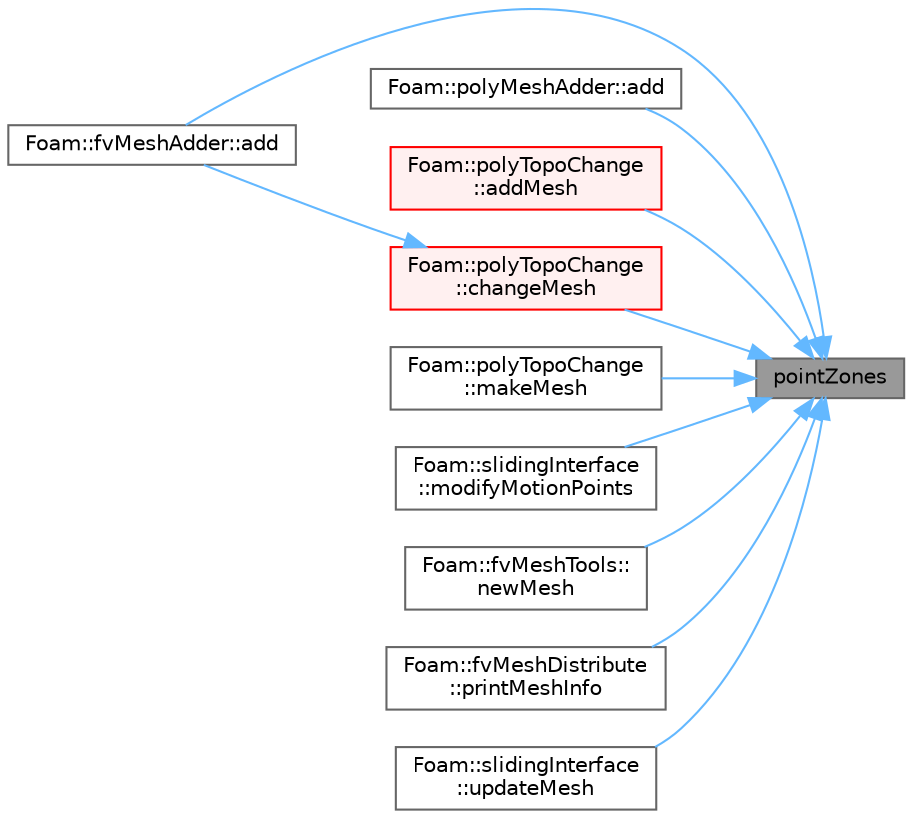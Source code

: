 digraph "pointZones"
{
 // LATEX_PDF_SIZE
  bgcolor="transparent";
  edge [fontname=Helvetica,fontsize=10,labelfontname=Helvetica,labelfontsize=10];
  node [fontname=Helvetica,fontsize=10,shape=box,height=0.2,width=0.4];
  rankdir="RL";
  Node1 [id="Node000001",label="pointZones",height=0.2,width=0.4,color="gray40", fillcolor="grey60", style="filled", fontcolor="black",tooltip=" "];
  Node1 -> Node2 [id="edge1_Node000001_Node000002",dir="back",color="steelblue1",style="solid",tooltip=" "];
  Node2 [id="Node000002",label="Foam::fvMeshAdder::add",height=0.2,width=0.4,color="grey40", fillcolor="white", style="filled",URL="$classFoam_1_1fvMeshAdder.html#a4ca93ce70fe785e93c54e6cf4f634105",tooltip=" "];
  Node1 -> Node3 [id="edge2_Node000001_Node000003",dir="back",color="steelblue1",style="solid",tooltip=" "];
  Node3 [id="Node000003",label="Foam::polyMeshAdder::add",height=0.2,width=0.4,color="grey40", fillcolor="white", style="filled",URL="$classFoam_1_1polyMeshAdder.html#a5207e408d00b1a15de193ada7d0361c6",tooltip=" "];
  Node1 -> Node4 [id="edge3_Node000001_Node000004",dir="back",color="steelblue1",style="solid",tooltip=" "];
  Node4 [id="Node000004",label="Foam::polyTopoChange\l::addMesh",height=0.2,width=0.4,color="red", fillcolor="#FFF0F0", style="filled",URL="$classFoam_1_1polyTopoChange.html#a6d4f7e88c9f790548983228532991aea",tooltip=" "];
  Node1 -> Node6 [id="edge4_Node000001_Node000006",dir="back",color="steelblue1",style="solid",tooltip=" "];
  Node6 [id="Node000006",label="Foam::polyTopoChange\l::changeMesh",height=0.2,width=0.4,color="red", fillcolor="#FFF0F0", style="filled",URL="$classFoam_1_1polyTopoChange.html#aadea253a54827c1e9ba3edf6deb58fe8",tooltip=" "];
  Node6 -> Node2 [id="edge5_Node000006_Node000002",dir="back",color="steelblue1",style="solid",tooltip=" "];
  Node1 -> Node25 [id="edge6_Node000001_Node000025",dir="back",color="steelblue1",style="solid",tooltip=" "];
  Node25 [id="Node000025",label="Foam::polyTopoChange\l::makeMesh",height=0.2,width=0.4,color="grey40", fillcolor="white", style="filled",URL="$classFoam_1_1polyTopoChange.html#a196fb392355d93acc1507579173d306a",tooltip=" "];
  Node1 -> Node26 [id="edge7_Node000001_Node000026",dir="back",color="steelblue1",style="solid",tooltip=" "];
  Node26 [id="Node000026",label="Foam::slidingInterface\l::modifyMotionPoints",height=0.2,width=0.4,color="grey40", fillcolor="white", style="filled",URL="$classFoam_1_1slidingInterface.html#ac05c3f18da75b17c4b6c13757cacbff1",tooltip=" "];
  Node1 -> Node27 [id="edge8_Node000001_Node000027",dir="back",color="steelblue1",style="solid",tooltip=" "];
  Node27 [id="Node000027",label="Foam::fvMeshTools::\lnewMesh",height=0.2,width=0.4,color="grey40", fillcolor="white", style="filled",URL="$classFoam_1_1fvMeshTools.html#a5a5aeacedb38e24c795395006292ae22",tooltip=" "];
  Node1 -> Node28 [id="edge9_Node000001_Node000028",dir="back",color="steelblue1",style="solid",tooltip=" "];
  Node28 [id="Node000028",label="Foam::fvMeshDistribute\l::printMeshInfo",height=0.2,width=0.4,color="grey40", fillcolor="white", style="filled",URL="$classFoam_1_1fvMeshDistribute.html#a8a0700fdb9e32ce9809a663ad13ab01b",tooltip=" "];
  Node1 -> Node29 [id="edge10_Node000001_Node000029",dir="back",color="steelblue1",style="solid",tooltip=" "];
  Node29 [id="Node000029",label="Foam::slidingInterface\l::updateMesh",height=0.2,width=0.4,color="grey40", fillcolor="white", style="filled",URL="$classFoam_1_1slidingInterface.html#ad57565956fd4064299f4bd3c4eebb1d4",tooltip=" "];
}
